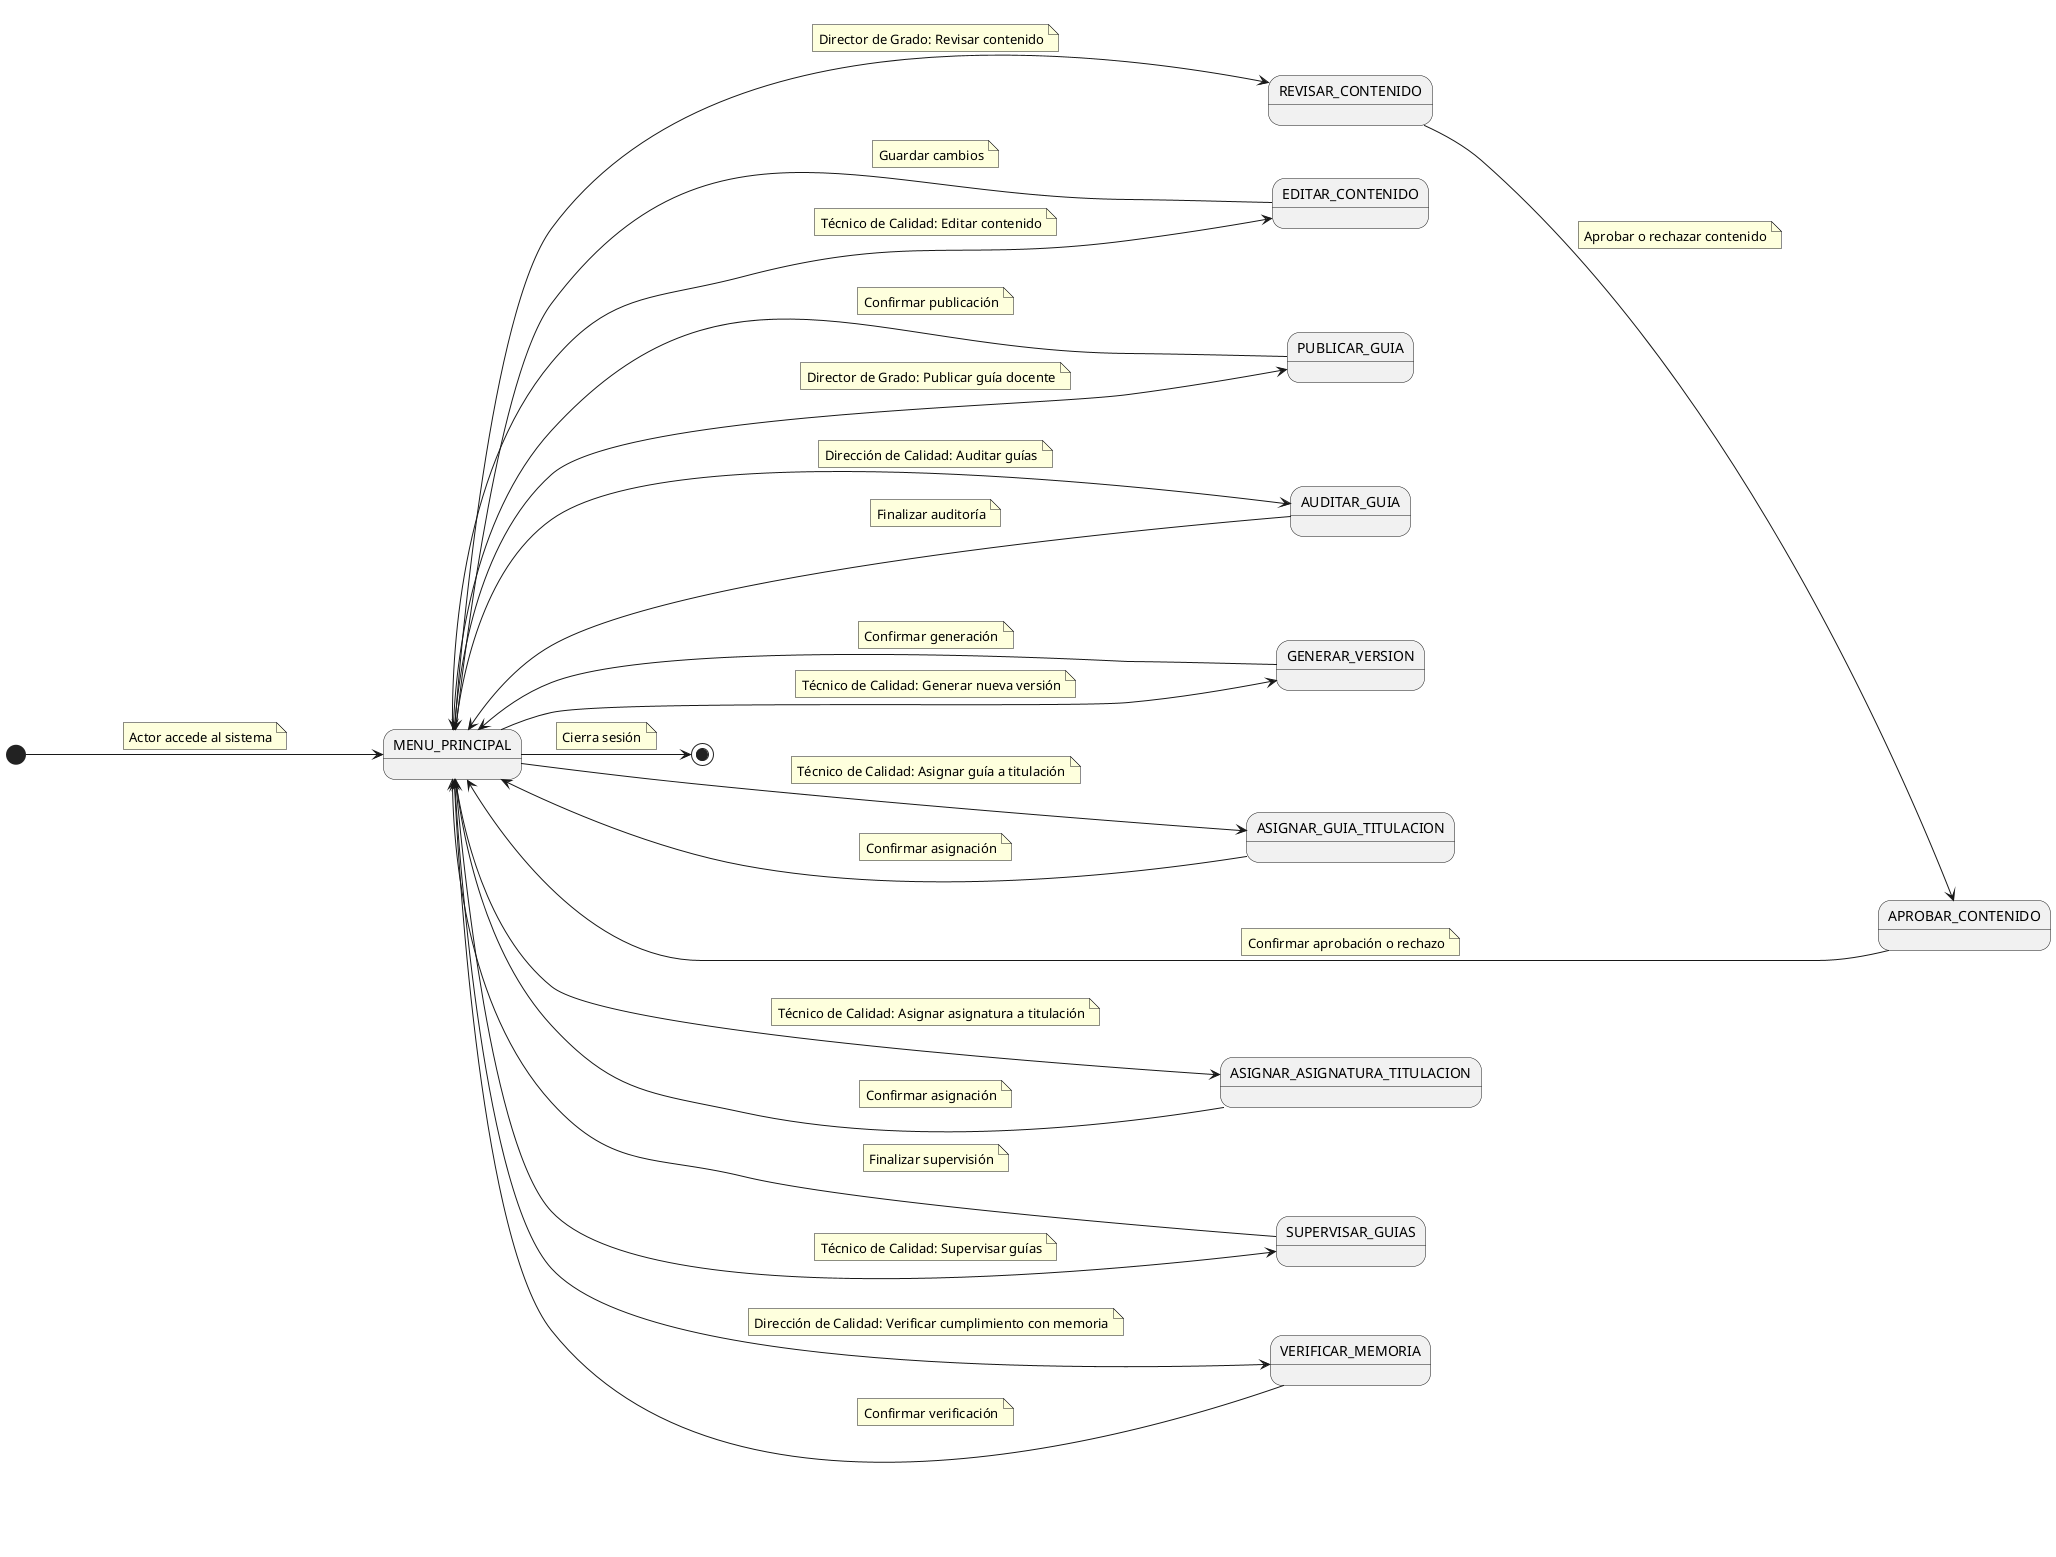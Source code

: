 @startuml diagramaContextoGuiasDocentes
left to right direction

state "MENU_PRINCIPAL" as MenuPrincipal
state "EDITAR_CONTENIDO" as EditarContenido
state "REVISAR_CONTENIDO" as RevisarContenido
state "APROBAR_CONTENIDO" as AprobarContenido
state "PUBLICAR_GUIA" as PublicarGuia
state "AUDITAR_GUIA" as AuditarGuia
state "GENERAR_VERSION" as GenerarVersion
state "ASIGNAR_GUIA_TITULACION" as AsignarGuiaTitulacion
state "ASIGNAR_ASIGNATURA_TITULACION" as AsignarAsignaturaTitulacion
state "SUPERVISAR_GUIAS" as SupervisarGuias
state "VERIFICAR_MEMORIA" as VerificarMemoria

[*] ----> MenuPrincipal
    note on link
        Actor accede al sistema
    end note

MenuPrincipal --> [*]
    note on link
        Cierra sesión
    end note

MenuPrincipal -> EditarContenido
    note on link
        Técnico de Calidad: Editar contenido
    end note

EditarContenido ----> MenuPrincipal
    note on link
        Guardar cambios
    end note

MenuPrincipal ----> RevisarContenido
    note on link
        Director de Grado: Revisar contenido
    end note

RevisarContenido ----> AprobarContenido
    note on link
        Aprobar o rechazar contenido
    end note

AprobarContenido ----> MenuPrincipal
    note on link
        Confirmar aprobación o rechazo
    end note

MenuPrincipal ----> PublicarGuia
    note on link
        Director de Grado: Publicar guía docente
    end note

PublicarGuia ----> MenuPrincipal
    note on link
        Confirmar publicación
    end note

MenuPrincipal ----> AuditarGuia
    note on link
        Dirección de Calidad: Auditar guías
    end note

AuditarGuia ----> MenuPrincipal
    note on link
        Finalizar auditoría
    end note

MenuPrincipal ----> GenerarVersion
    note on link
        Técnico de Calidad: Generar nueva versión
    end note

GenerarVersion ----> MenuPrincipal
    note on link
        Confirmar generación
    end note

MenuPrincipal ----> AsignarGuiaTitulacion
    note on link
        Técnico de Calidad: Asignar guía a titulación
    end note

AsignarGuiaTitulacion ----> MenuPrincipal
    note on link
        Confirmar asignación
    end note

MenuPrincipal ----> AsignarAsignaturaTitulacion
    note on link
        Técnico de Calidad: Asignar asignatura a titulación
    end note

AsignarAsignaturaTitulacion ----> MenuPrincipal
    note on link
        Confirmar asignación
    end note

MenuPrincipal ----> SupervisarGuias
    note on link
        Técnico de Calidad: Supervisar guías
    end note

SupervisarGuias ----> MenuPrincipal
    note on link
        Finalizar supervisión
    end note

MenuPrincipal ----> VerificarMemoria
    note on link
        Dirección de Calidad: Verificar cumplimiento con memoria
    end note

VerificarMemoria ----> MenuPrincipal
    note on link
        Confirmar verificación
    end note

@enduml

